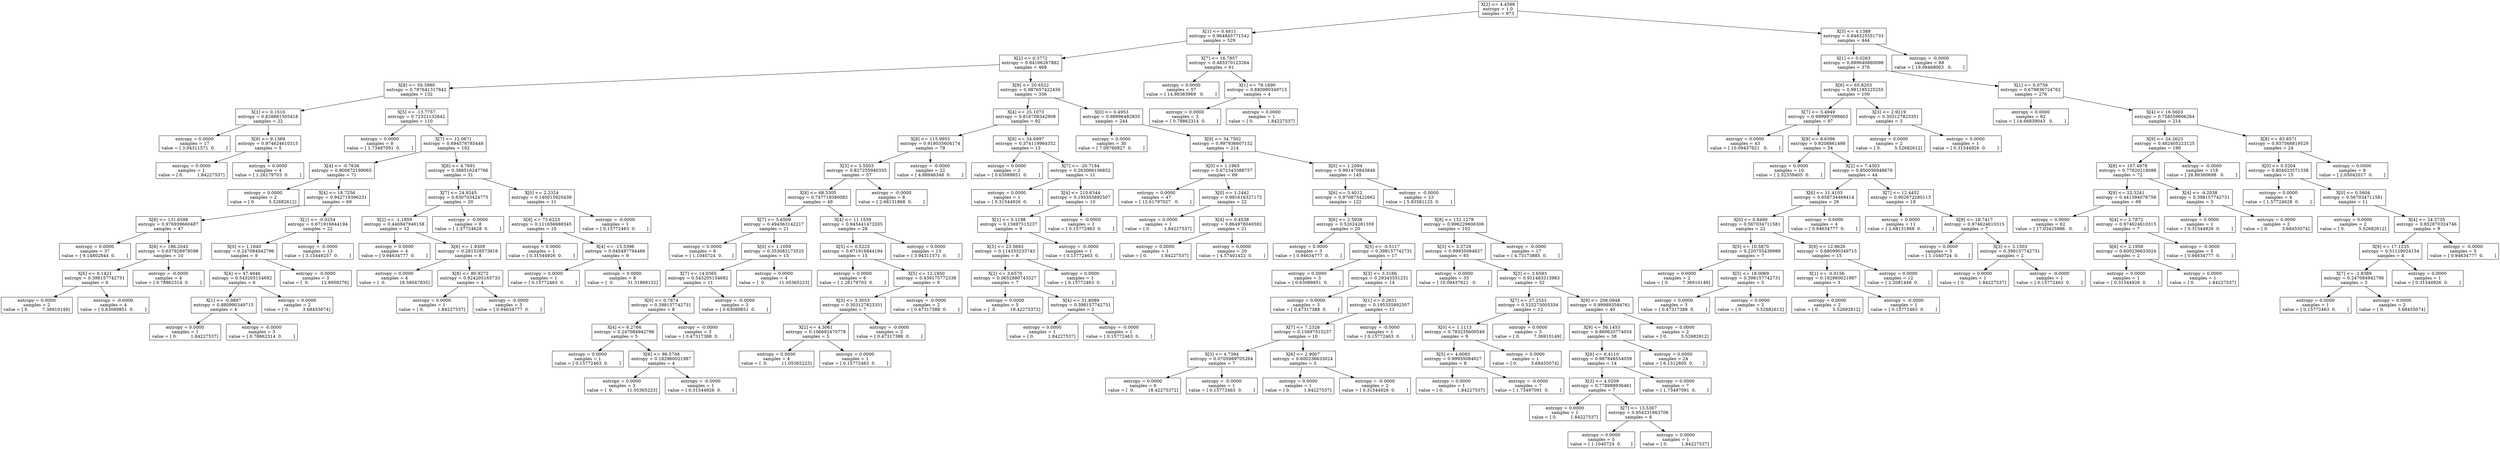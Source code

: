 digraph Tree {
0 [label="X[2] <= 4.4598\nentropy = 1.0\nsamples = 973", shape="box"] ;
1 [label="X[1] <= 0.4811\nentropy = 0.964845771542\nsamples = 529", shape="box"] ;
0 -> 1 ;
2 [label="X[2] <= 0.3772\nentropy = 0.94166267882\nsamples = 468", shape="box"] ;
1 -> 2 ;
3 [label="X[8] <= 59.3980\nentropy = 0.787641317842\nsamples = 132", shape="box"] ;
2 -> 3 ;
4 [label="X[1] <= 0.1510\nentropy = 0.828881505418\nsamples = 22", shape="box"] ;
3 -> 4 ;
5 [label="entropy = 0.0000\nsamples = 17\nvalue = [ 3.94311571  0.        ]", shape="box"] ;
4 -> 5 ;
6 [label="X[9] <= 9.1369\nentropy = 0.974624610315\nsamples = 5", shape="box"] ;
4 -> 6 ;
7 [label="entropy = 0.0000\nsamples = 1\nvalue = [ 0.          1.84227537]", shape="box"] ;
6 -> 7 ;
8 [label="entropy = 0.0000\nsamples = 4\nvalue = [ 1.26179703  0.        ]", shape="box"] ;
6 -> 8 ;
9 [label="X[5] <= -13.7757\nentropy = 0.72321132642\nsamples = 110", shape="box"] ;
3 -> 9 ;
10 [label="entropy = 0.0000\nsamples = 8\nvalue = [ 1.73497091  0.        ]", shape="box"] ;
9 -> 10 ;
11 [label="X[7] <= 12.0671\nentropy = 0.694576785448\nsamples = 102", shape="box"] ;
9 -> 11 ;
12 [label="X[4] <= -0.7636\nentropy = 0.900672199065\nsamples = 71", shape="box"] ;
11 -> 12 ;
13 [label="entropy = 0.0000\nsamples = 2\nvalue = [ 0.          5.52682612]", shape="box"] ;
12 -> 13 ;
14 [label="X[4] <= 18.7256\nentropy = 0.942719396231\nsamples = 69", shape="box"] ;
12 -> 14 ;
15 [label="X[8] <= 131.6588\nentropy = 0.976939660487\nsamples = 47", shape="box"] ;
14 -> 15 ;
16 [label="entropy = 0.0000\nsamples = 37\nvalue = [ 9.14802844  0.        ]", shape="box"] ;
15 -> 16 ;
17 [label="X[8] <= 186.2043\nentropy = 0.637928978598\nsamples = 10", shape="box"] ;
15 -> 17 ;
18 [label="X[6] <= 6.1421\nentropy = 0.398157742731\nsamples = 6", shape="box"] ;
17 -> 18 ;
19 [label="entropy = 0.0000\nsamples = 2\nvalue = [ 0.          7.36910149]", shape="box"] ;
18 -> 19 ;
20 [label="entropy = -0.0000\nsamples = 4\nvalue = [ 0.63089851  0.        ]", shape="box"] ;
18 -> 20 ;
21 [label="entropy = -0.0000\nsamples = 4\nvalue = [ 0.78862314  0.        ]", shape="box"] ;
17 -> 21 ;
22 [label="X[1] <= -0.0254\nentropy = 0.671916844194\nsamples = 22", shape="box"] ;
14 -> 22 ;
23 [label="X[0] <= 1.1640\nentropy = 0.247084942796\nsamples = 9", shape="box"] ;
22 -> 23 ;
24 [label="X[4] <= 47.4946\nentropy = 0.543205154692\nsamples = 6", shape="box"] ;
23 -> 24 ;
25 [label="X[1] <= -0.9897\nentropy = 0.880990349715\nsamples = 4", shape="box"] ;
24 -> 25 ;
26 [label="entropy = 0.0000\nsamples = 1\nvalue = [ 0.          1.84227537]", shape="box"] ;
25 -> 26 ;
27 [label="entropy = -0.0000\nsamples = 3\nvalue = [ 0.78862314  0.        ]", shape="box"] ;
25 -> 27 ;
28 [label="entropy = 0.0000\nsamples = 2\nvalue = [ 0.          3.68455074]", shape="box"] ;
24 -> 28 ;
29 [label="entropy = -0.0000\nsamples = 3\nvalue = [  0.         12.8959276]", shape="box"] ;
23 -> 29 ;
30 [label="entropy = -0.0000\nsamples = 13\nvalue = [ 3.15449257  0.        ]", shape="box"] ;
22 -> 30 ;
31 [label="X[6] <= 4.7691\nentropy = 0.388516247766\nsamples = 31", shape="box"] ;
11 -> 31 ;
32 [label="X[7] <= 24.9245\nentropy = 0.630703424775\nsamples = 20", shape="box"] ;
31 -> 32 ;
33 [label="X[2] <= -1.1859\nentropy = 0.446947946158\nsamples = 12", shape="box"] ;
32 -> 33 ;
34 [label="entropy = 0.0000\nsamples = 4\nvalue = [ 0.94634777  0.        ]", shape="box"] ;
33 -> 34 ;
35 [label="X[6] <= 1.9309\nentropy = 0.281528573816\nsamples = 8", shape="box"] ;
33 -> 35 ;
36 [label="entropy = 0.0000\nsamples = 4\nvalue = [  0.          16.58047835]", shape="box"] ;
35 -> 36 ;
37 [label="X[8] <= 80.9272\nentropy = 0.924205165733\nsamples = 4", shape="box"] ;
35 -> 37 ;
38 [label="entropy = 0.0000\nsamples = 1\nvalue = [ 0.          1.84227537]", shape="box"] ;
37 -> 38 ;
39 [label="entropy = -0.0000\nsamples = 3\nvalue = [ 0.94634777  0.        ]", shape="box"] ;
37 -> 39 ;
40 [label="entropy = -0.0000\nsamples = 8\nvalue = [ 1.57724628  0.        ]", shape="box"] ;
32 -> 40 ;
41 [label="X[0] <= 2.2324\nentropy = 0.140015920439\nsamples = 11", shape="box"] ;
31 -> 41 ;
42 [label="X[8] <= 73.6223\nentropy = 0.111656688345\nsamples = 10", shape="box"] ;
41 -> 42 ;
43 [label="entropy = 0.0000\nsamples = 1\nvalue = [ 0.31544926  0.        ]", shape="box"] ;
42 -> 43 ;
44 [label="X[4] <= -15.5396\nentropy = 0.045497794466\nsamples = 9", shape="box"] ;
42 -> 44 ;
45 [label="entropy = 0.0000\nsamples = 1\nvalue = [ 0.15772463  0.        ]", shape="box"] ;
44 -> 45 ;
46 [label="entropy = 0.0000\nsamples = 8\nvalue = [  0.          31.31868132]", shape="box"] ;
44 -> 46 ;
47 [label="entropy = -0.0000\nsamples = 1\nvalue = [ 0.15772463  0.        ]", shape="box"] ;
41 -> 47 ;
48 [label="X[9] <= 20.6522\nentropy = 0.987657422456\nsamples = 336", shape="box"] ;
2 -> 48 ;
49 [label="X[4] <= 25.1073\nentropy = 0.816708342908\nsamples = 92", shape="box"] ;
48 -> 49 ;
50 [label="X[8] <= 115.9955\nentropy = 0.918035604174\nsamples = 79", shape="box"] ;
49 -> 50 ;
51 [label="X[3] <= 3.5503\nentropy = 0.827255940335\nsamples = 57", shape="box"] ;
50 -> 51 ;
52 [label="X[8] <= 68.5305\nentropy = 0.747718380082\nsamples = 49", shape="box"] ;
51 -> 52 ;
53 [label="X[7] <= 5.6509\nentropy = 0.494363142217\nsamples = 21", shape="box"] ;
52 -> 53 ;
54 [label="entropy = 0.0000\nsamples = 6\nvalue = [ 1.1040724  0.       ]", shape="box"] ;
53 -> 54 ;
55 [label="X[0] <= 1.1059\nentropy = 0.353082173525\nsamples = 15", shape="box"] ;
53 -> 55 ;
56 [label="X[7] <= 14.0365\nentropy = 0.543205154692\nsamples = 11", shape="box"] ;
55 -> 56 ;
57 [label="X[0] <= 0.7874\nentropy = 0.398157742731\nsamples = 8", shape="box"] ;
56 -> 57 ;
58 [label="X[4] <= 6.2766\nentropy = 0.247084942796\nsamples = 5", shape="box"] ;
57 -> 58 ;
59 [label="entropy = 0.0000\nsamples = 1\nvalue = [ 0.15772463  0.        ]", shape="box"] ;
58 -> 59 ;
60 [label="X[6] <= 98.5708\nentropy = 0.182960021987\nsamples = 4", shape="box"] ;
58 -> 60 ;
61 [label="entropy = 0.0000\nsamples = 3\nvalue = [  0.          11.05365223]", shape="box"] ;
60 -> 61 ;
62 [label="entropy = -0.0000\nsamples = 1\nvalue = [ 0.31544926  0.        ]", shape="box"] ;
60 -> 62 ;
63 [label="entropy = -0.0000\nsamples = 3\nvalue = [ 0.47317388  0.        ]", shape="box"] ;
57 -> 63 ;
64 [label="entropy = -0.0000\nsamples = 3\nvalue = [ 0.63089851  0.        ]", shape="box"] ;
56 -> 64 ;
65 [label="entropy = 0.0000\nsamples = 4\nvalue = [  0.          11.05365223]", shape="box"] ;
55 -> 65 ;
66 [label="X[4] <= 11.1539\nentropy = 0.945441473205\nsamples = 28", shape="box"] ;
52 -> 66 ;
67 [label="X[5] <= 0.5225\nentropy = 0.671916844194\nsamples = 15", shape="box"] ;
66 -> 67 ;
68 [label="entropy = 0.0000\nsamples = 6\nvalue = [ 1.26179703  0.        ]", shape="box"] ;
67 -> 68 ;
69 [label="X[5] <= 12.1950\nentropy = 0.439175772338\nsamples = 9", shape="box"] ;
67 -> 69 ;
70 [label="X[3] <= 3.3053\nentropy = 0.303127823351\nsamples = 7", shape="box"] ;
69 -> 70 ;
71 [label="X[2] <= 4.3061\nentropy = 0.106692470778\nsamples = 5", shape="box"] ;
70 -> 71 ;
72 [label="entropy = 0.0000\nsamples = 4\nvalue = [  0.          11.05365223]", shape="box"] ;
71 -> 72 ;
73 [label="entropy = 0.0000\nsamples = 1\nvalue = [ 0.15772463  0.        ]", shape="box"] ;
71 -> 73 ;
74 [label="entropy = -0.0000\nsamples = 2\nvalue = [ 0.47317388  0.        ]", shape="box"] ;
70 -> 74 ;
75 [label="entropy = -0.0000\nsamples = 2\nvalue = [ 0.47317388  0.        ]", shape="box"] ;
69 -> 75 ;
76 [label="entropy = 0.0000\nsamples = 13\nvalue = [ 3.94311571  0.        ]", shape="box"] ;
66 -> 76 ;
77 [label="entropy = -0.0000\nsamples = 8\nvalue = [ 2.68131868  0.        ]", shape="box"] ;
51 -> 77 ;
78 [label="entropy = -0.0000\nsamples = 22\nvalue = [ 4.88946348  0.        ]", shape="box"] ;
50 -> 78 ;
79 [label="X[8] <= 34.6997\nentropy = 0.374119964352\nsamples = 13", shape="box"] ;
49 -> 79 ;
80 [label="entropy = 0.0000\nsamples = 2\nvalue = [ 0.63089851  0.        ]", shape="box"] ;
79 -> 80 ;
81 [label="X[7] <= -20.7184\nentropy = 0.263066106852\nsamples = 11", shape="box"] ;
79 -> 81 ;
82 [label="entropy = 0.0000\nsamples = 1\nvalue = [ 0.31544926  0.        ]", shape="box"] ;
81 -> 82 ;
83 [label="X[4] <= 210.6344\nentropy = 0.195355892507\nsamples = 10", shape="box"] ;
81 -> 83 ;
84 [label="X[1] <= 0.1198\nentropy = 0.15697515237\nsamples = 9", shape="box"] ;
83 -> 84 ;
85 [label="X[5] <= 23.5693\nentropy = 0.114333233743\nsamples = 8", shape="box"] ;
84 -> 85 ;
86 [label="X[2] <= 3.6570\nentropy = 0.0652880743527\nsamples = 7", shape="box"] ;
85 -> 86 ;
87 [label="entropy = 0.0000\nsamples = 5\nvalue = [  0.          18.42275372]", shape="box"] ;
86 -> 87 ;
88 [label="X[4] <= 31.8089\nentropy = 0.398157742731\nsamples = 2", shape="box"] ;
86 -> 88 ;
89 [label="entropy = 0.0000\nsamples = 1\nvalue = [ 0.          1.84227537]", shape="box"] ;
88 -> 89 ;
90 [label="entropy = -0.0000\nsamples = 1\nvalue = [ 0.15772463  0.        ]", shape="box"] ;
88 -> 90 ;
91 [label="entropy = 0.0000\nsamples = 1\nvalue = [ 0.15772463  0.        ]", shape="box"] ;
85 -> 91 ;
92 [label="entropy = -0.0000\nsamples = 1\nvalue = [ 0.15772463  0.        ]", shape="box"] ;
84 -> 92 ;
93 [label="entropy = -0.0000\nsamples = 1\nvalue = [ 0.15772463  0.        ]", shape="box"] ;
83 -> 93 ;
94 [label="X[0] <= 0.4953\nentropy = 0.98996482835\nsamples = 244", shape="box"] ;
48 -> 94 ;
95 [label="entropy = 0.0000\nsamples = 30\nvalue = [ 7.09760827  0.        ]", shape="box"] ;
94 -> 95 ;
96 [label="X[9] <= 34.7502\nentropy = 0.997936607152\nsamples = 214", shape="box"] ;
94 -> 96 ;
97 [label="X[0] <= 1.1965\nentropy = 0.672343388757\nsamples = 69", shape="box"] ;
96 -> 97 ;
98 [label="entropy = 0.0000\nsamples = 47\nvalue = [ 12.61797027   0.        ]", shape="box"] ;
97 -> 98 ;
99 [label="X[0] <= 1.2442\nentropy = 0.991616327172\nsamples = 22", shape="box"] ;
97 -> 99 ;
100 [label="entropy = 0.0000\nsamples = 1\nvalue = [ 0.          1.84227537]", shape="box"] ;
99 -> 100 ;
101 [label="X[4] <= 0.4538\nentropy = 0.864978040592\nsamples = 21", shape="box"] ;
99 -> 101 ;
102 [label="entropy = 0.0000\nsamples = 1\nvalue = [ 0.          1.84227537]", shape="box"] ;
101 -> 102 ;
103 [label="entropy = 0.0000\nsamples = 20\nvalue = [ 4.57401422  0.        ]", shape="box"] ;
101 -> 103 ;
104 [label="X[0] <= 1.2094\nentropy = 0.991470843848\nsamples = 145", shape="box"] ;
96 -> 104 ;
105 [label="X[6] <= 3.4012\nentropy = 0.970873422662\nsamples = 122", shape="box"] ;
104 -> 105 ;
106 [label="X[6] <= 2.5938\nentropy = 0.52024281359\nsamples = 20", shape="box"] ;
105 -> 106 ;
107 [label="entropy = 0.0000\nsamples = 3\nvalue = [ 0.94634777  0.        ]", shape="box"] ;
106 -> 107 ;
108 [label="X[5] <= -0.5117\nentropy = 0.398157742731\nsamples = 17", shape="box"] ;
106 -> 108 ;
109 [label="entropy = 0.0000\nsamples = 3\nvalue = [ 0.63089851  0.        ]", shape="box"] ;
108 -> 109 ;
110 [label="X[3] <= 3.3166\nentropy = 0.29343551231\nsamples = 14", shape="box"] ;
108 -> 110 ;
111 [label="entropy = 0.0000\nsamples = 3\nvalue = [ 0.47317388  0.        ]", shape="box"] ;
110 -> 111 ;
112 [label="X[1] <= 0.2631\nentropy = 0.195355892507\nsamples = 11", shape="box"] ;
110 -> 112 ;
113 [label="X[7] <= 7.2326\nentropy = 0.15697515237\nsamples = 10", shape="box"] ;
112 -> 113 ;
114 [label="X[3] <= 4.7394\nentropy = 0.0705989705264\nsamples = 7", shape="box"] ;
113 -> 114 ;
115 [label="entropy = 0.0000\nsamples = 6\nvalue = [  0.          18.42275372]", shape="box"] ;
114 -> 115 ;
116 [label="entropy = -0.0000\nsamples = 1\nvalue = [ 0.15772463  0.        ]", shape="box"] ;
114 -> 116 ;
117 [label="X[6] <= 2.9007\nentropy = 0.600236633024\nsamples = 3", shape="box"] ;
113 -> 117 ;
118 [label="entropy = 0.0000\nsamples = 1\nvalue = [ 0.          1.84227537]", shape="box"] ;
117 -> 118 ;
119 [label="entropy = -0.0000\nsamples = 2\nvalue = [ 0.31544926  0.        ]", shape="box"] ;
117 -> 119 ;
120 [label="entropy = -0.0000\nsamples = 1\nvalue = [ 0.15772463  0.        ]", shape="box"] ;
112 -> 120 ;
121 [label="X[8] <= 131.1278\nentropy = 0.996229606306\nsamples = 102", shape="box"] ;
105 -> 121 ;
122 [label="X[5] <= 3.3729\nentropy = 0.99935084627\nsamples = 85", shape="box"] ;
121 -> 122 ;
123 [label="entropy = 0.0000\nsamples = 33\nvalue = [ 10.09437621   0.        ]", shape="box"] ;
122 -> 123 ;
124 [label="X[3] <= 3.6593\nentropy = 0.911483313983\nsamples = 52", shape="box"] ;
122 -> 124 ;
125 [label="X[7] <= 27.2553\nentropy = 0.525273005334\nsamples = 12", shape="box"] ;
124 -> 125 ;
126 [label="X[0] <= 1.1113\nentropy = 0.793235600549\nsamples = 9", shape="box"] ;
125 -> 126 ;
127 [label="X[5] <= 4.6083\nentropy = 0.99935084627\nsamples = 8", shape="box"] ;
126 -> 127 ;
128 [label="entropy = 0.0000\nsamples = 1\nvalue = [ 0.          1.84227537]", shape="box"] ;
127 -> 128 ;
129 [label="entropy = -0.0000\nsamples = 7\nvalue = [ 1.73497091  0.        ]", shape="box"] ;
127 -> 129 ;
130 [label="entropy = 0.0000\nsamples = 1\nvalue = [ 0.          3.68455074]", shape="box"] ;
126 -> 130 ;
131 [label="entropy = 0.0000\nsamples = 3\nvalue = [ 0.          7.36910149]", shape="box"] ;
125 -> 131 ;
132 [label="X[9] <= 208.0948\nentropy = 0.999893584761\nsamples = 40", shape="box"] ;
124 -> 132 ;
133 [label="X[9] <= 56.1453\nentropy = 0.869620774054\nsamples = 38", shape="box"] ;
132 -> 133 ;
134 [label="X[6] <= 6.4110\nentropy = 0.987848554059\nsamples = 14", shape="box"] ;
133 -> 134 ;
135 [label="X[3] <= 4.0209\nentropy = 0.778988936461\nsamples = 7", shape="box"] ;
134 -> 135 ;
136 [label="entropy = 0.0000\nsamples = 1\nvalue = [ 0.          1.84227537]", shape="box"] ;
135 -> 136 ;
137 [label="X[7] <= 13.5307\nentropy = 0.954231663706\nsamples = 6", shape="box"] ;
135 -> 137 ;
138 [label="entropy = 0.0000\nsamples = 5\nvalue = [ 1.1040724  0.       ]", shape="box"] ;
137 -> 138 ;
139 [label="entropy = 0.0000\nsamples = 1\nvalue = [ 0.          1.84227537]", shape="box"] ;
137 -> 139 ;
140 [label="entropy = 0.0000\nsamples = 7\nvalue = [ 1.73497091  0.        ]", shape="box"] ;
134 -> 140 ;
141 [label="entropy = 0.0000\nsamples = 24\nvalue = [ 6.1512605  0.       ]", shape="box"] ;
133 -> 141 ;
142 [label="entropy = 0.0000\nsamples = 2\nvalue = [ 0.          5.52682612]", shape="box"] ;
132 -> 142 ;
143 [label="entropy = -0.0000\nsamples = 17\nvalue = [ 4.73173885  0.        ]", shape="box"] ;
121 -> 143 ;
144 [label="entropy = -0.0000\nsamples = 23\nvalue = [ 5.83581125  0.        ]", shape="box"] ;
104 -> 144 ;
145 [label="X[7] <= 16.7857\nentropy = 0.483370123264\nsamples = 61", shape="box"] ;
1 -> 145 ;
146 [label="entropy = 0.0000\nsamples = 57\nvalue = [ 14.98383969   0.        ]", shape="box"] ;
145 -> 146 ;
147 [label="X[1] <= 79.1690\nentropy = 0.880990349715\nsamples = 4", shape="box"] ;
145 -> 147 ;
148 [label="entropy = 0.0000\nsamples = 3\nvalue = [ 0.78862314  0.        ]", shape="box"] ;
147 -> 148 ;
149 [label="entropy = 0.0000\nsamples = 1\nvalue = [ 0.          1.84227537]", shape="box"] ;
147 -> 149 ;
150 [label="X[3] <= 4.1389\nentropy = 0.848325551733\nsamples = 444", shape="box"] ;
0 -> 150 ;
151 [label="X[1] <= 0.0263\nentropy = 0.899640860098\nsamples = 376", shape="box"] ;
150 -> 151 ;
152 [label="X[6] <= 65.8203\nentropy = 0.991185225255\nsamples = 100", shape="box"] ;
151 -> 152 ;
153 [label="X[7] <= 5.4949\nentropy = 0.999997098603\nsamples = 97", shape="box"] ;
152 -> 153 ;
154 [label="entropy = 0.0000\nsamples = 43\nvalue = [ 10.09437621   0.        ]", shape="box"] ;
153 -> 154 ;
155 [label="X[9] <= 8.6396\nentropy = 0.9208861498\nsamples = 54", shape="box"] ;
153 -> 155 ;
156 [label="entropy = 0.0000\nsamples = 10\nvalue = [ 2.52359405  0.        ]", shape="box"] ;
155 -> 156 ;
157 [label="X[2] <= 7.4303\nentropy = 0.850056948676\nsamples = 44", shape="box"] ;
155 -> 157 ;
158 [label="X[6] <= 11.4103\nentropy = 0.658734469414\nsamples = 26", shape="box"] ;
157 -> 158 ;
159 [label="X[0] <= 0.8490\nentropy = 0.567034711581\nsamples = 22", shape="box"] ;
158 -> 159 ;
160 [label="X[5] <= 10.5870\nentropy = 0.220755439989\nsamples = 7", shape="box"] ;
159 -> 160 ;
161 [label="entropy = 0.0000\nsamples = 2\nvalue = [ 0.          7.36910149]", shape="box"] ;
160 -> 161 ;
162 [label="X[5] <= 18.0069\nentropy = 0.398157742731\nsamples = 5", shape="box"] ;
160 -> 162 ;
163 [label="entropy = 0.0000\nsamples = 3\nvalue = [ 0.47317388  0.        ]", shape="box"] ;
162 -> 163 ;
164 [label="entropy = 0.0000\nsamples = 2\nvalue = [ 0.          5.52682612]", shape="box"] ;
162 -> 164 ;
165 [label="X[9] <= 12.9626\nentropy = 0.880990349715\nsamples = 15", shape="box"] ;
159 -> 165 ;
166 [label="X[1] <= -0.0156\nentropy = 0.182960021987\nsamples = 3", shape="box"] ;
165 -> 166 ;
167 [label="entropy = 0.0000\nsamples = 2\nvalue = [ 0.          5.52682612]", shape="box"] ;
166 -> 167 ;
168 [label="entropy = -0.0000\nsamples = 1\nvalue = [ 0.15772463  0.        ]", shape="box"] ;
166 -> 168 ;
169 [label="entropy = 0.0000\nsamples = 12\nvalue = [ 2.2081448  0.       ]", shape="box"] ;
165 -> 169 ;
170 [label="entropy = 0.0000\nsamples = 4\nvalue = [ 0.94634777  0.        ]", shape="box"] ;
158 -> 170 ;
171 [label="X[7] <= 12.4452\nentropy = 0.902672280113\nsamples = 18", shape="box"] ;
157 -> 171 ;
172 [label="entropy = 0.0000\nsamples = 11\nvalue = [ 2.68131868  0.        ]", shape="box"] ;
171 -> 172 ;
173 [label="X[9] <= 18.7417\nentropy = 0.974624610315\nsamples = 7", shape="box"] ;
171 -> 173 ;
174 [label="entropy = 0.0000\nsamples = 5\nvalue = [ 1.1040724  0.       ]", shape="box"] ;
173 -> 174 ;
175 [label="X[3] <= 3.1503\nentropy = 0.398157742731\nsamples = 2", shape="box"] ;
173 -> 175 ;
176 [label="entropy = 0.0000\nsamples = 1\nvalue = [ 0.          1.84227537]", shape="box"] ;
175 -> 176 ;
177 [label="entropy = -0.0000\nsamples = 1\nvalue = [ 0.15772463  0.        ]", shape="box"] ;
175 -> 177 ;
178 [label="X[3] <= 2.9219\nentropy = 0.303127823351\nsamples = 3", shape="box"] ;
152 -> 178 ;
179 [label="entropy = 0.0000\nsamples = 2\nvalue = [ 0.          5.52682612]", shape="box"] ;
178 -> 179 ;
180 [label="entropy = 0.0000\nsamples = 1\nvalue = [ 0.31544926  0.        ]", shape="box"] ;
178 -> 180 ;
181 [label="X[1] <= 0.0759\nentropy = 0.679836724762\nsamples = 276", shape="box"] ;
151 -> 181 ;
182 [label="entropy = 0.0000\nsamples = 62\nvalue = [ 14.66839043   0.        ]", shape="box"] ;
181 -> 182 ;
183 [label="X[4] <= 16.5603\nentropy = 0.758559606264\nsamples = 214", shape="box"] ;
181 -> 183 ;
184 [label="X[9] <= 24.2623\nentropy = 0.482405223125\nsamples = 190", shape="box"] ;
183 -> 184 ;
185 [label="X[8] <= 107.4978\nentropy = 0.77620218088\nsamples = 72", shape="box"] ;
184 -> 185 ;
186 [label="X[9] <= 22.3241\nentropy = 0.441394076758\nsamples = 69", shape="box"] ;
185 -> 186 ;
187 [label="entropy = 0.0000\nsamples = 62\nvalue = [ 17.03425986   0.        ]", shape="box"] ;
186 -> 187 ;
188 [label="X[4] <= 2.7872\nentropy = 0.974624610315\nsamples = 7", shape="box"] ;
186 -> 188 ;
189 [label="X[6] <= 2.1958\nentropy = 0.600236633024\nsamples = 2", shape="box"] ;
188 -> 189 ;
190 [label="entropy = 0.0000\nsamples = 1\nvalue = [ 0.31544926  0.        ]", shape="box"] ;
189 -> 190 ;
191 [label="entropy = 0.0000\nsamples = 1\nvalue = [ 0.          1.84227537]", shape="box"] ;
189 -> 191 ;
192 [label="entropy = -0.0000\nsamples = 5\nvalue = [ 0.94634777  0.        ]", shape="box"] ;
188 -> 192 ;
193 [label="X[4] <= -4.2038\nentropy = 0.398157742731\nsamples = 3", shape="box"] ;
185 -> 193 ;
194 [label="entropy = 0.0000\nsamples = 1\nvalue = [ 0.31544926  0.        ]", shape="box"] ;
193 -> 194 ;
195 [label="entropy = 0.0000\nsamples = 2\nvalue = [ 0.          3.68455074]", shape="box"] ;
193 -> 195 ;
196 [label="entropy = -0.0000\nsamples = 118\nvalue = [ 28.86360698   0.        ]", shape="box"] ;
184 -> 196 ;
197 [label="X[8] <= 83.8571\nentropy = 0.937568819529\nsamples = 24", shape="box"] ;
183 -> 197 ;
198 [label="X[0] <= 0.5204\nentropy = 0.804023571338\nsamples = 15", shape="box"] ;
197 -> 198 ;
199 [label="entropy = 0.0000\nsamples = 4\nvalue = [ 1.57724628  0.        ]", shape="box"] ;
198 -> 199 ;
200 [label="X[0] <= 0.5604\nentropy = 0.567034711581\nsamples = 11", shape="box"] ;
198 -> 200 ;
201 [label="entropy = 0.0000\nsamples = 2\nvalue = [ 0.          5.52682612]", shape="box"] ;
200 -> 201 ;
202 [label="X[4] <= 24.5735\nentropy = 0.852870324746\nsamples = 9", shape="box"] ;
200 -> 202 ;
203 [label="X[9] <= 17.1235\nentropy = 0.51129024154\nsamples = 4", shape="box"] ;
202 -> 203 ;
204 [label="X[7] <= -2.8389\nentropy = 0.247084942796\nsamples = 3", shape="box"] ;
203 -> 204 ;
205 [label="entropy = 0.0000\nsamples = 1\nvalue = [ 0.15772463  0.        ]", shape="box"] ;
204 -> 205 ;
206 [label="entropy = 0.0000\nsamples = 2\nvalue = [ 0.          3.68455074]", shape="box"] ;
204 -> 206 ;
207 [label="entropy = 0.0000\nsamples = 1\nvalue = [ 0.31544926  0.        ]", shape="box"] ;
203 -> 207 ;
208 [label="entropy = -0.0000\nsamples = 5\nvalue = [ 0.94634777  0.        ]", shape="box"] ;
202 -> 208 ;
209 [label="entropy = 0.0000\nsamples = 9\nvalue = [ 2.05042017  0.        ]", shape="box"] ;
197 -> 209 ;
210 [label="entropy = -0.0000\nsamples = 68\nvalue = [ 19.08468003   0.        ]", shape="box"] ;
150 -> 210 ;
}